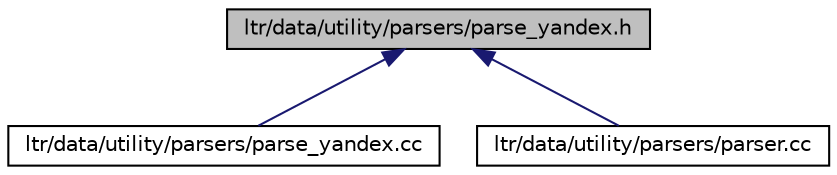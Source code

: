 digraph G
{
  edge [fontname="Helvetica",fontsize="10",labelfontname="Helvetica",labelfontsize="10"];
  node [fontname="Helvetica",fontsize="10",shape=record];
  Node1 [label="ltr/data/utility/parsers/parse_yandex.h",height=0.2,width=0.4,color="black", fillcolor="grey75", style="filled" fontcolor="black"];
  Node1 -> Node2 [dir="back",color="midnightblue",fontsize="10",style="solid",fontname="Helvetica"];
  Node2 [label="ltr/data/utility/parsers/parse_yandex.cc",height=0.2,width=0.4,color="black", fillcolor="white", style="filled",URL="$parse__yandex_8cc.html"];
  Node1 -> Node3 [dir="back",color="midnightblue",fontsize="10",style="solid",fontname="Helvetica"];
  Node3 [label="ltr/data/utility/parsers/parser.cc",height=0.2,width=0.4,color="black", fillcolor="white", style="filled",URL="$parser_8cc.html"];
}
